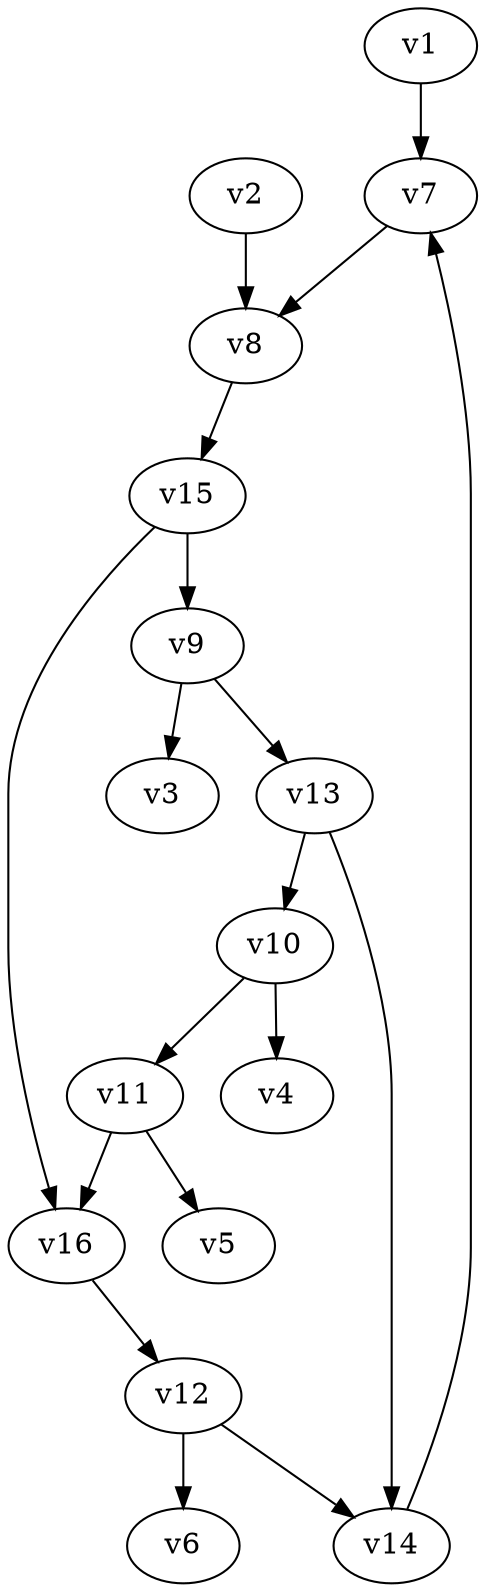 digraph physical_3L_6photons_0 {
overall_factor=1;
multiplicity_factor=1;
v1;
v2;
v3;
v4;
v5;
v6;
v7 [int_id="V_134"];
v8 [int_id="V_134"];
v9 [int_id="V_134"];
v10 [int_id="V_134"];
v11 [int_id="V_134"];
v12 [int_id="V_134"];
v13 [int_id="V_137"];
v14 [int_id="V_137"];
v15 [int_id="V_137"];
v16 [int_id="V_137"];
v1 -> v7 [pdg=22, name=p1, mom=p1];
v2 -> v8 [pdg=22, name=p2, mom=p2];
v9 -> v3 [pdg=22, name=p3, mom=p3];
v10 -> v4 [pdg=22, name=p4, mom=p4];
v11 -> v5 [pdg=22, name=p5, mom=p5];
v12 -> v6 [pdg=22, name=p6, mom=p6];
v7 -> v8 [pdg=6, name=q1];
v13 -> v10 [pdg=6, name=q7, lmb_index=0];
v13 -> v14 [pdg=21, name=q9];
v14 -> v7 [pdg=6, name=q8];
v8 -> v15 [pdg=6, name=q2];
v15 -> v9 [pdg=6, name=q10, lmb_index=1];
v15 -> v16 [pdg=21, name=q12, lmb_index=2];
v16 -> v12 [pdg=6, name=q11];
v9 -> v13 [pdg=6, name=q3];
v10 -> v11 [pdg=6, name=q4];
v11 -> v16 [pdg=6, name=q5];
v12 -> v14 [pdg=6, name=q6];
}
